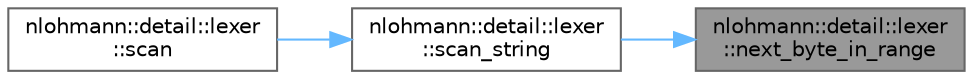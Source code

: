 digraph "nlohmann::detail::lexer::next_byte_in_range"
{
 // LATEX_PDF_SIZE
  bgcolor="transparent";
  edge [fontname=Helvetica,fontsize=10,labelfontname=Helvetica,labelfontsize=10];
  node [fontname=Helvetica,fontsize=10,shape=box,height=0.2,width=0.4];
  rankdir="RL";
  Node1 [label="nlohmann::detail::lexer\l::next_byte_in_range",height=0.2,width=0.4,color="gray40", fillcolor="grey60", style="filled", fontcolor="black",tooltip="check if the next byte(s) are inside a given range"];
  Node1 -> Node2 [dir="back",color="steelblue1",style="solid"];
  Node2 [label="nlohmann::detail::lexer\l::scan_string",height=0.2,width=0.4,color="grey40", fillcolor="white", style="filled",URL="$a01983.html#ab6352978e03ebcbc3cd618cd17142f26",tooltip="scan a string literal"];
  Node2 -> Node3 [dir="back",color="steelblue1",style="solid"];
  Node3 [label="nlohmann::detail::lexer\l::scan",height=0.2,width=0.4,color="grey40", fillcolor="white", style="filled",URL="$a01983.html#a40320a8fef5f1f03b60c8b2f2f40af4d",tooltip=" "];
}
